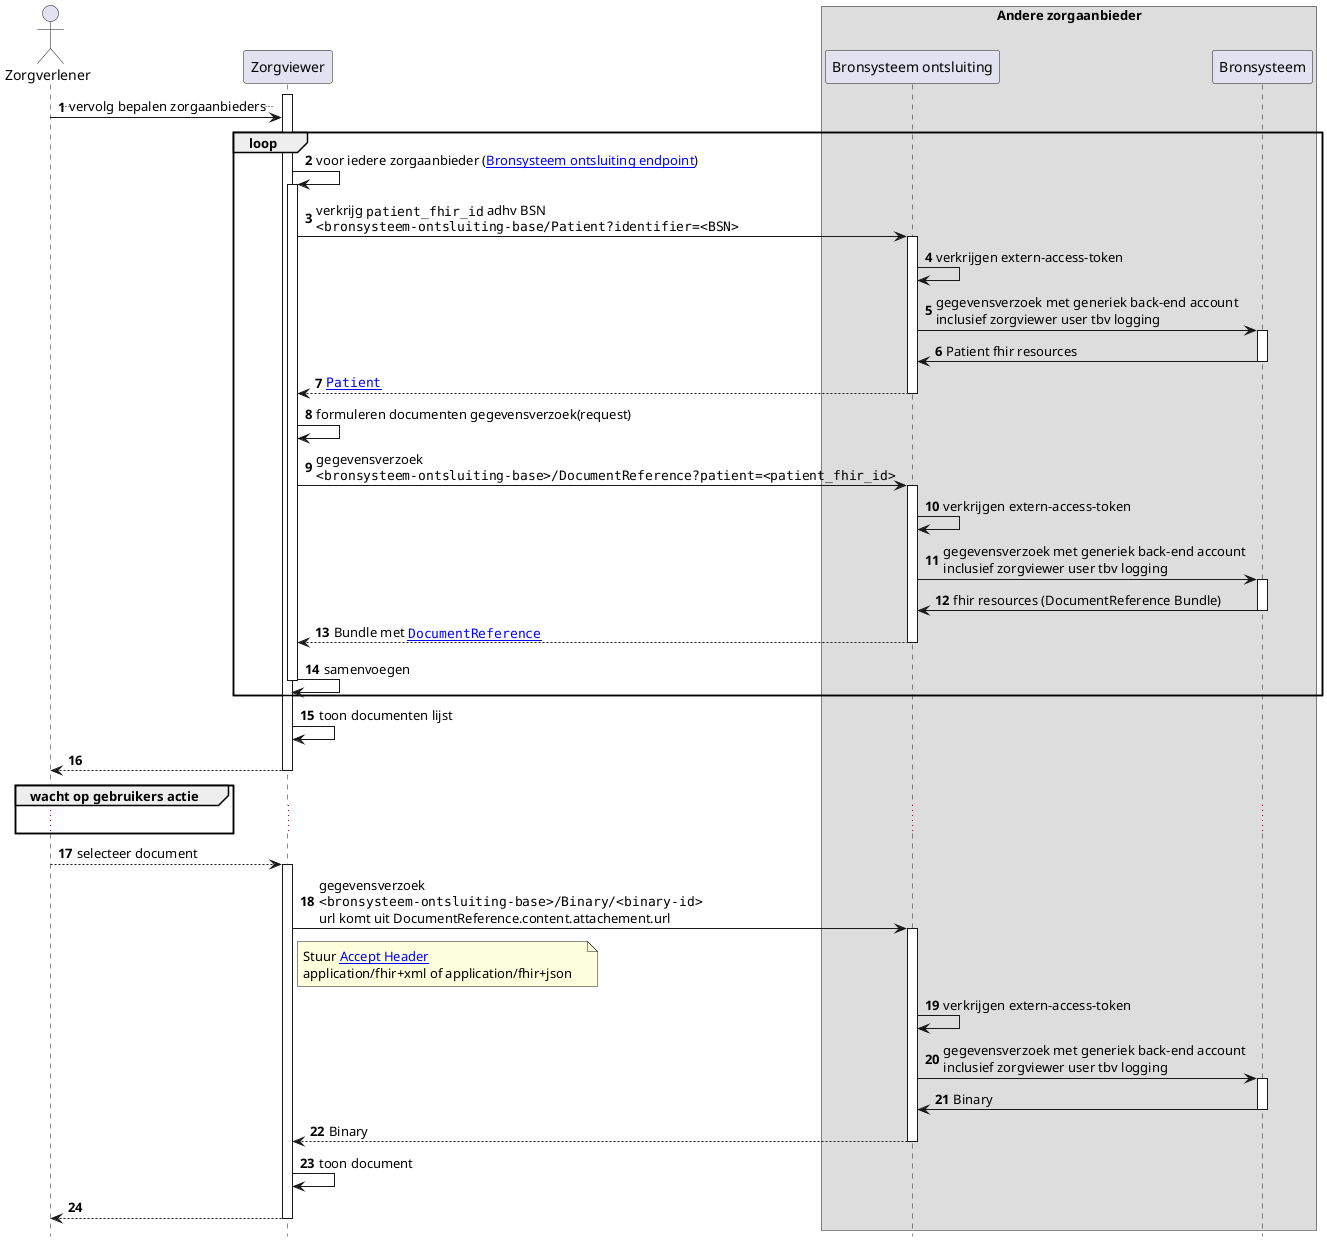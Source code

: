 @startuml
hide footbox
autonumber

actor Zorgverlener
participant Zorgviewer
box "Andere zorgaanbieder"
participant "Bronsysteem ontsluiting" as Bron
participant Bronsysteem
end box

activate Zorgviewer
Zorgverlener->Zorgviewer: ..vervolg bepalen zorgaanbieders..
loop
    Zorgviewer->Zorgviewer: voor iedere zorgaanbieder ([[Endpoint-UMCG.html Bronsysteem ontsluiting endpoint]])
    activate Zorgviewer
    Zorgviewer->Bron : verkrijg ""patient_fhir_id"" adhv BSN\n""<bronsysteem-ontsluiting-base/Patient?identifier=<BSN>""
    activate Bron
    Bron->Bron : verkrijgen extern-access-token
    Bron->Bronsysteem : gegevensverzoek met generiek back-end account\ninclusief zorgviewer user tbv logging
    activate Bronsysteem
    Bronsysteem->Bron: Patient fhir resources
    deactivate Bronsysteem
    Bron-->Zorgviewer : ""[[StructureDefinition-Patient.html Patient]]""
    deactivate Bron
    Zorgviewer->Zorgviewer: formuleren documenten gegevensverzoek(request)
    Zorgviewer->Bron: gegevensverzoek\n""<bronsysteem-ontsluiting-base>/DocumentReference?patient=<patient_fhir_id>""
    activate Bron
    Bron->Bron : verkrijgen extern-access-token
    Bron->Bronsysteem : gegevensverzoek met generiek back-end account\ninclusief zorgviewer user tbv logging
    activate Bronsysteem
    Bronsysteem->Bron: fhir resources (DocumentReference Bundle)
    deactivate Bronsysteem
    Bron-->Zorgviewer: Bundle met ""[[StructureDefinition-DocumentReference.html DocumentReference]]""
    deactivate Bron
    Zorgviewer->Zorgviewer: samenvoegen
    deactivate Zorgviewer
end
Zorgviewer->Zorgviewer: toon documenten lijst
Zorgviewer-->Zorgverlener
deactivate Zorgviewer
group wacht op gebruikers actie
...
end
Zorgverlener-->Zorgviewer: selecteer document
activate Zorgviewer
Zorgviewer->Bron: gegevensverzoek\n""<bronsysteem-ontsluiting-base>/Binary/<binary-id>""\nurl komt uit DocumentReference.content.attachement.url
note right Zorgviewer
    Stuur [[http://hl7.org/fhir/STU3/binary.html#rest Accept Header]]
    application/fhir+xml of application/fhir+json   
end note
activate Bron
Bron->Bron : verkrijgen extern-access-token
Bron->Bronsysteem : gegevensverzoek met generiek back-end account\ninclusief zorgviewer user tbv logging
activate Bronsysteem
Bronsysteem->Bron: Binary
deactivate Bronsysteem
Bron-->Zorgviewer: Binary
deactivate Bron
Zorgviewer->Zorgviewer: toon document
Zorgviewer-->Zorgverlener
deactivate Zorgviewer

@enduml